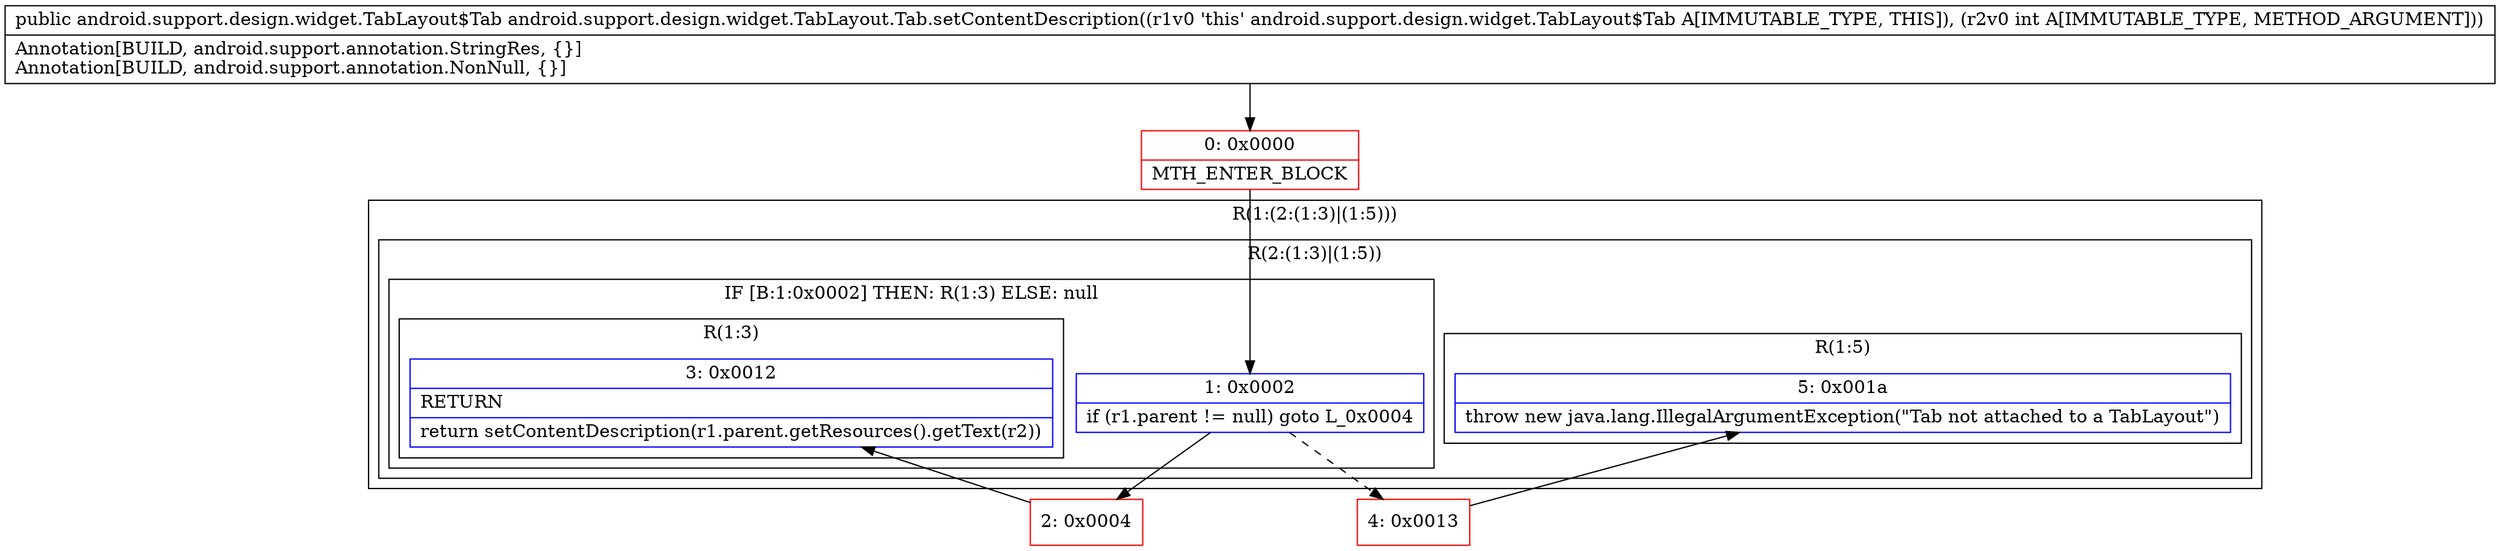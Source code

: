 digraph "CFG forandroid.support.design.widget.TabLayout.Tab.setContentDescription(I)Landroid\/support\/design\/widget\/TabLayout$Tab;" {
subgraph cluster_Region_2051811860 {
label = "R(1:(2:(1:3)|(1:5)))";
node [shape=record,color=blue];
subgraph cluster_Region_2107067098 {
label = "R(2:(1:3)|(1:5))";
node [shape=record,color=blue];
subgraph cluster_IfRegion_731779238 {
label = "IF [B:1:0x0002] THEN: R(1:3) ELSE: null";
node [shape=record,color=blue];
Node_1 [shape=record,label="{1\:\ 0x0002|if (r1.parent != null) goto L_0x0004\l}"];
subgraph cluster_Region_461364939 {
label = "R(1:3)";
node [shape=record,color=blue];
Node_3 [shape=record,label="{3\:\ 0x0012|RETURN\l|return setContentDescription(r1.parent.getResources().getText(r2))\l}"];
}
}
subgraph cluster_Region_16272186 {
label = "R(1:5)";
node [shape=record,color=blue];
Node_5 [shape=record,label="{5\:\ 0x001a|throw new java.lang.IllegalArgumentException(\"Tab not attached to a TabLayout\")\l}"];
}
}
}
Node_0 [shape=record,color=red,label="{0\:\ 0x0000|MTH_ENTER_BLOCK\l}"];
Node_2 [shape=record,color=red,label="{2\:\ 0x0004}"];
Node_4 [shape=record,color=red,label="{4\:\ 0x0013}"];
MethodNode[shape=record,label="{public android.support.design.widget.TabLayout$Tab android.support.design.widget.TabLayout.Tab.setContentDescription((r1v0 'this' android.support.design.widget.TabLayout$Tab A[IMMUTABLE_TYPE, THIS]), (r2v0 int A[IMMUTABLE_TYPE, METHOD_ARGUMENT]))  | Annotation[BUILD, android.support.annotation.StringRes, \{\}]\lAnnotation[BUILD, android.support.annotation.NonNull, \{\}]\l}"];
MethodNode -> Node_0;
Node_1 -> Node_2;
Node_1 -> Node_4[style=dashed];
Node_0 -> Node_1;
Node_2 -> Node_3;
Node_4 -> Node_5;
}

